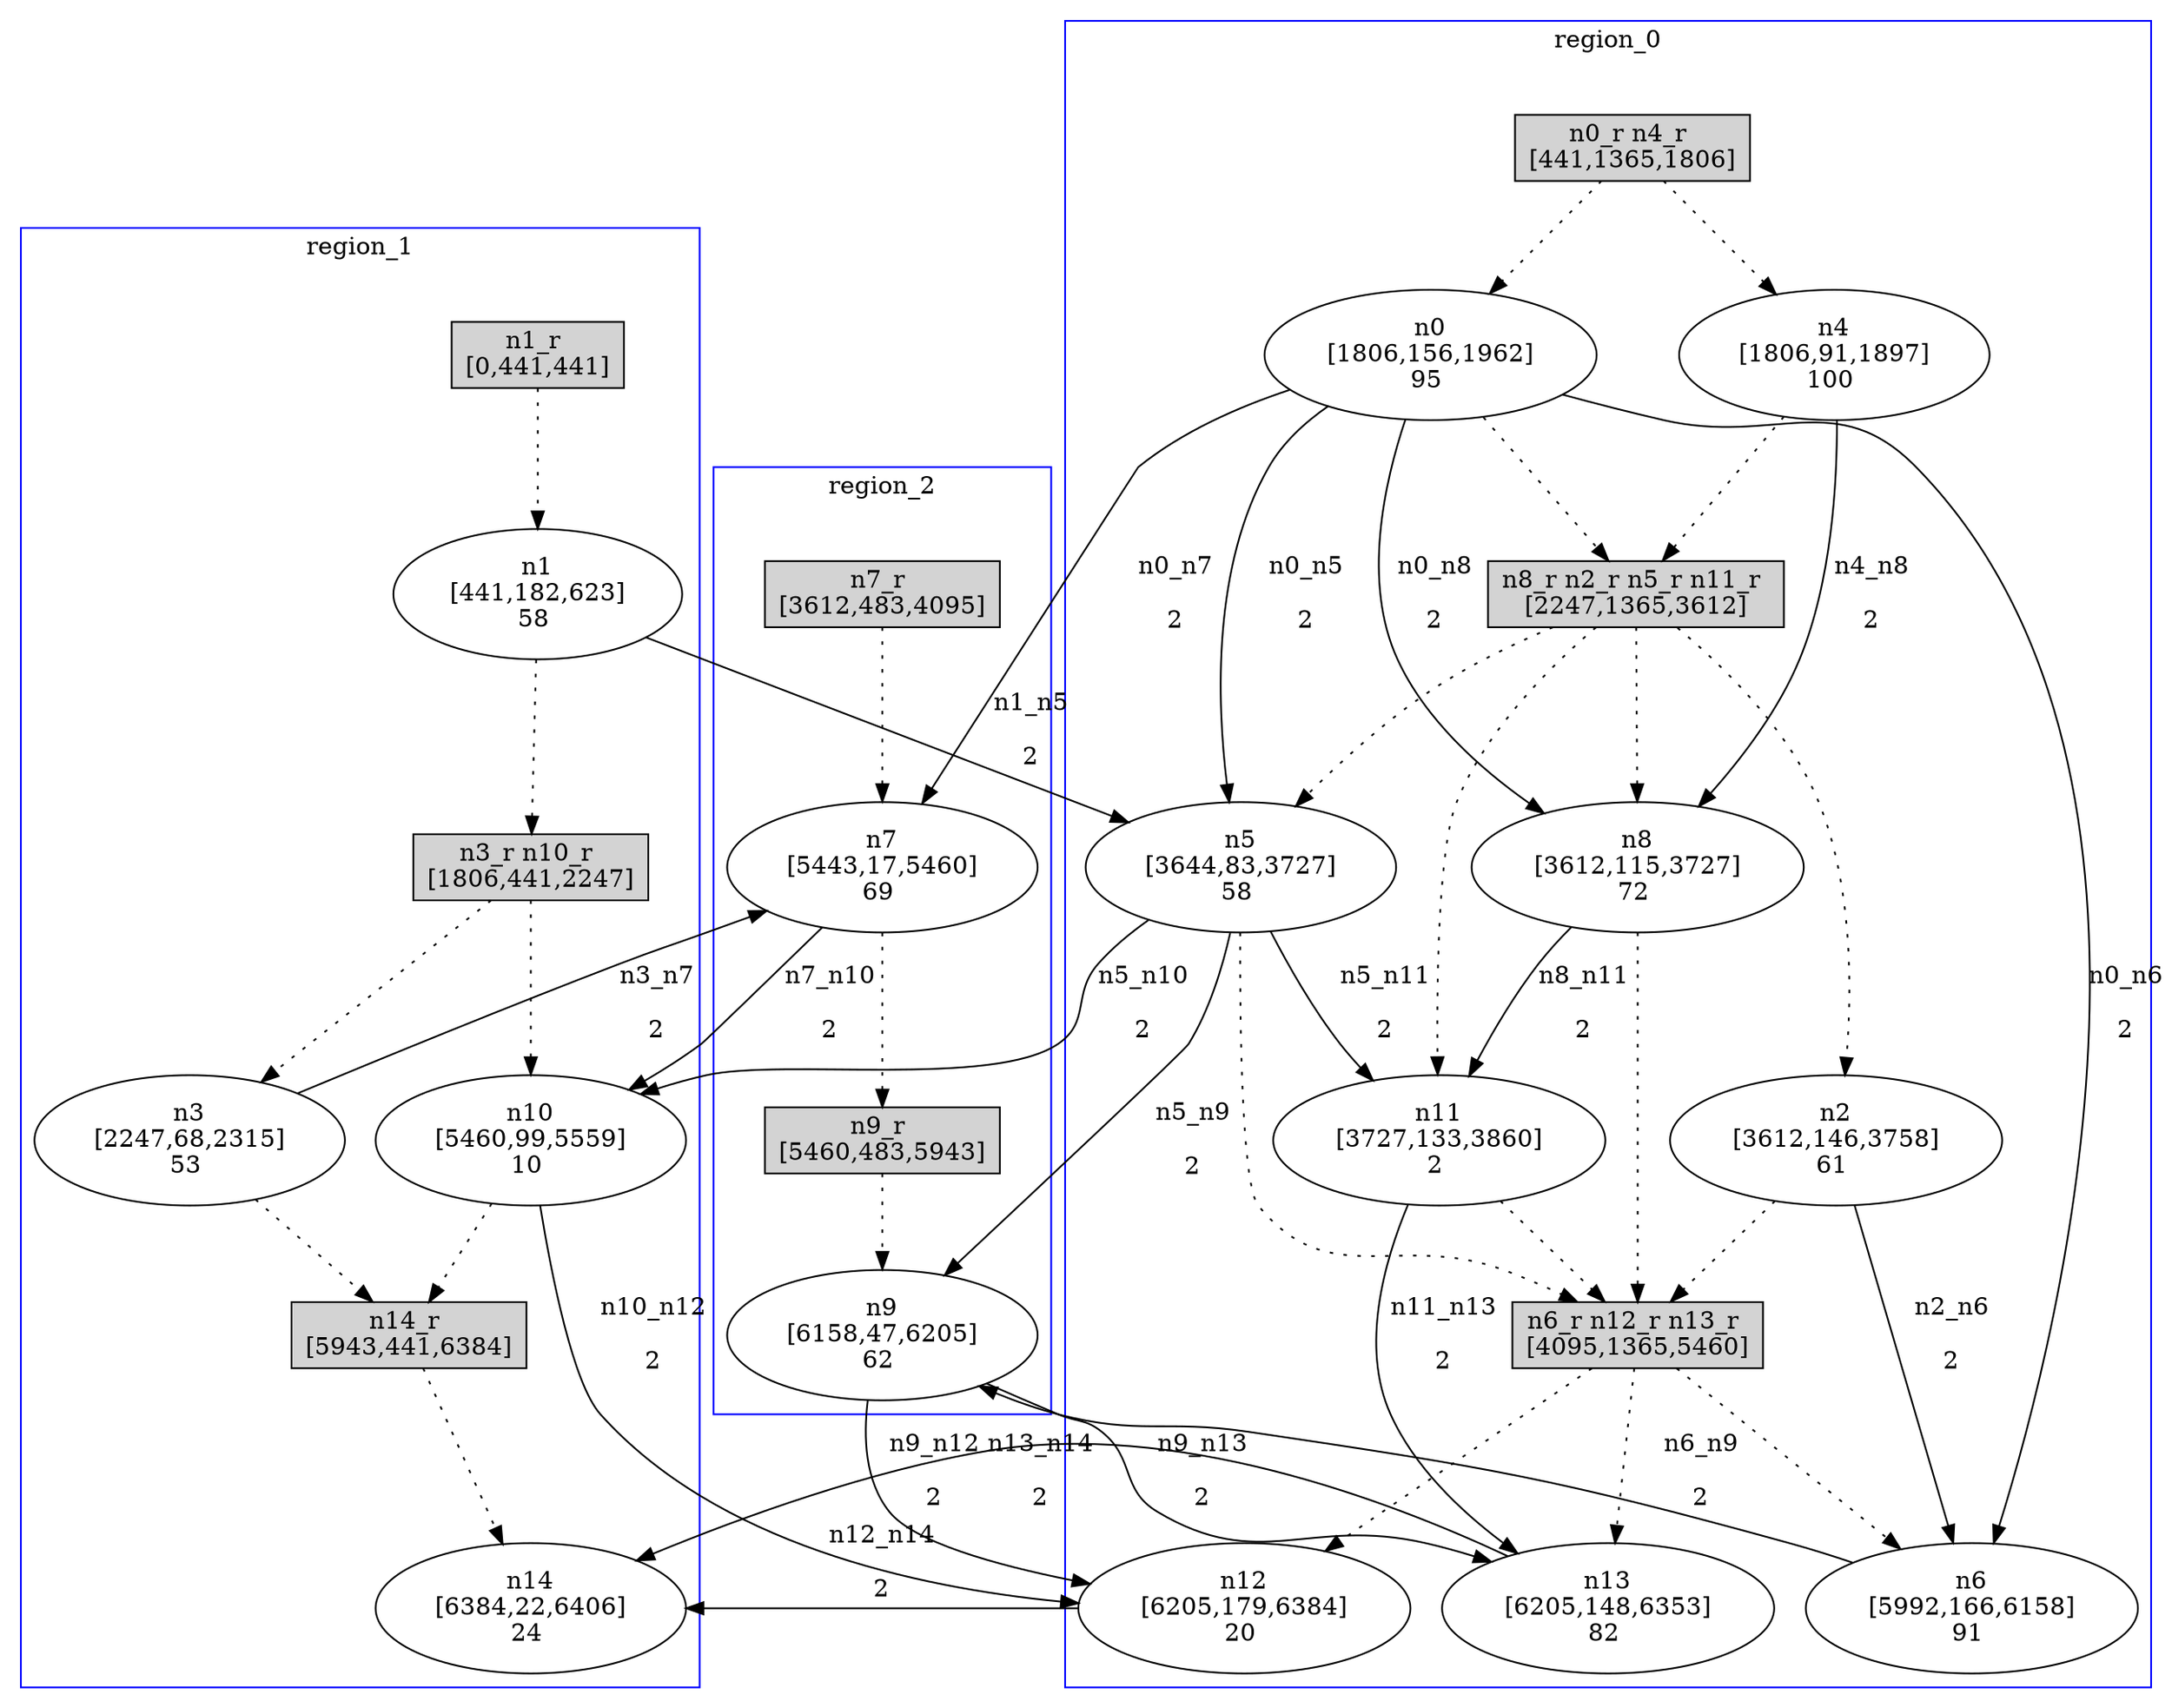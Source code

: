 //3-LSsolveMIPnSolStatus 9.
//4-SL 6406.
//5-LSsolveMIPsolveTime(double) 1800.06.
//6-reconfigurateNum(int) 8.
//7-reconfigurateTime(int) 6384.
digraph test_0 {
	size="28,40";
	subgraph cluster0 {
		stytle=filled;
		color=blue;
		label=region_0;
		reconfNode_0_1 [ shape = box, style = filled, label = "n0_r n4_r \n[441,1365,1806]" ];
		n0 [ label="n0\n[1806,156,1962]\n95 " ];
		n4 [ label="n4\n[1806,91,1897]\n100 " ];
		reconfNode_0_1 -> n0 [ style = dotted ];
		reconfNode_0_1 -> n4 [ style = dotted ];
		n0 -> reconfNode_0_2 [ style = dotted ];
		n4 -> reconfNode_0_2 [ style = dotted ];
		reconfNode_0_2 [ shape = box, style = filled, label = "n8_r n2_r n5_r n11_r \n[2247,1365,3612]" ];
		n8 [ label="n8\n[3612,115,3727]\n72 " ];
		n2 [ label="n2\n[3612,146,3758]\n61 " ];
		n5 [ label="n5\n[3644,83,3727]\n58 " ];
		n11 [ label="n11\n[3727,133,3860]\n2 " ];
		reconfNode_0_2 -> n8 [ style = dotted ];
		reconfNode_0_2 -> n2 [ style = dotted ];
		reconfNode_0_2 -> n5 [ style = dotted ];
		reconfNode_0_2 -> n11 [ style = dotted ];
		n8 -> reconfNode_0_3 [ style = dotted ];
		n2 -> reconfNode_0_3 [ style = dotted ];
		n5 -> reconfNode_0_3 [ style = dotted ];
		n11 -> reconfNode_0_3 [ style = dotted ];
		reconfNode_0_3 [ shape = box, style = filled, label = "n6_r n12_r n13_r \n[4095,1365,5460]" ];
		n6 [ label="n6\n[5992,166,6158]\n91 " ];
		n12 [ label="n12\n[6205,179,6384]\n20 " ];
		n13 [ label="n13\n[6205,148,6353]\n82 " ];
		reconfNode_0_3 -> n6 [ style = dotted ];
		reconfNode_0_3 -> n12 [ style = dotted ];
		reconfNode_0_3 -> n13 [ style = dotted ];
	}
	subgraph cluster1 {
		stytle=filled;
		color=blue;
		label=region_1;
		reconfNode_1_1 [ shape = box, style = filled, label = "n1_r \n[0,441,441]" ];
		n1 [ label="n1\n[441,182,623]\n58 " ];
		reconfNode_1_1 -> n1 [ style = dotted ];
		n1 -> reconfNode_1_2 [ style = dotted ];
		reconfNode_1_2 [ shape = box, style = filled, label = "n3_r n10_r \n[1806,441,2247]" ];
		n3 [ label="n3\n[2247,68,2315]\n53 " ];
		n10 [ label="n10\n[5460,99,5559]\n10 " ];
		reconfNode_1_2 -> n3 [ style = dotted ];
		reconfNode_1_2 -> n10 [ style = dotted ];
		n3 -> reconfNode_1_3 [ style = dotted ];
		n10 -> reconfNode_1_3 [ style = dotted ];
		reconfNode_1_3 [ shape = box, style = filled, label = "n14_r \n[5943,441,6384]" ];
		n14 [ label="n14\n[6384,22,6406]\n24 " ];
		reconfNode_1_3 -> n14 [ style = dotted ];
	}
	subgraph cluster2 {
		stytle=filled;
		color=blue;
		label=region_2;
		reconfNode_2_1 [ shape = box, style = filled, label = "n7_r \n[3612,483,4095]" ];
		n7 [ label="n7\n[5443,17,5460]\n69 " ];
		reconfNode_2_1 -> n7 [ style = dotted ];
		n7 -> reconfNode_2_2 [ style = dotted ];
		reconfNode_2_2 [ shape = box, style = filled, label = "n9_r \n[5460,483,5943]" ];
		n9 [ label="n9\n[6158,47,6205]\n62 " ];
		reconfNode_2_2 -> n9 [ style = dotted ];
	}
	n0 -> n5 [ label="n0_n5\n2" ];
	n0 -> n6 [ label="n0_n6\n2" ];
	n0 -> n7 [ label="n0_n7\n2" ];
	n0 -> n8 [ label="n0_n8\n2" ];
	n5 -> n9 [ label="n5_n9\n2" ];
	n5 -> n10 [ label="n5_n10\n2" ];
	n5 -> n11 [ label="n5_n11\n2" ];
	n6 -> n9 [ label="n6_n9\n2" ];
	n7 -> n10 [ label="n7_n10\n2" ];
	n8 -> n11 [ label="n8_n11\n2" ];
	n1 -> n5 [ label="n1_n5\n2" ];
	n2 -> n6 [ label="n2_n6\n2" ];
	n3 -> n7 [ label="n3_n7\n2" ];
	n4 -> n8 [ label="n4_n8\n2" ];
	n9 -> n12 [ label="n9_n12\n2" ];
	n9 -> n13 [ label="n9_n13\n2" ];
	n10 -> n12 [ label="n10_n12\n2" ];
	n11 -> n13 [ label="n11_n13\n2" ];
	n12 -> n14 [ label="n12_n14\n2" ];
	n13 -> n14 [ label="n13_n14\n2" ];
}
